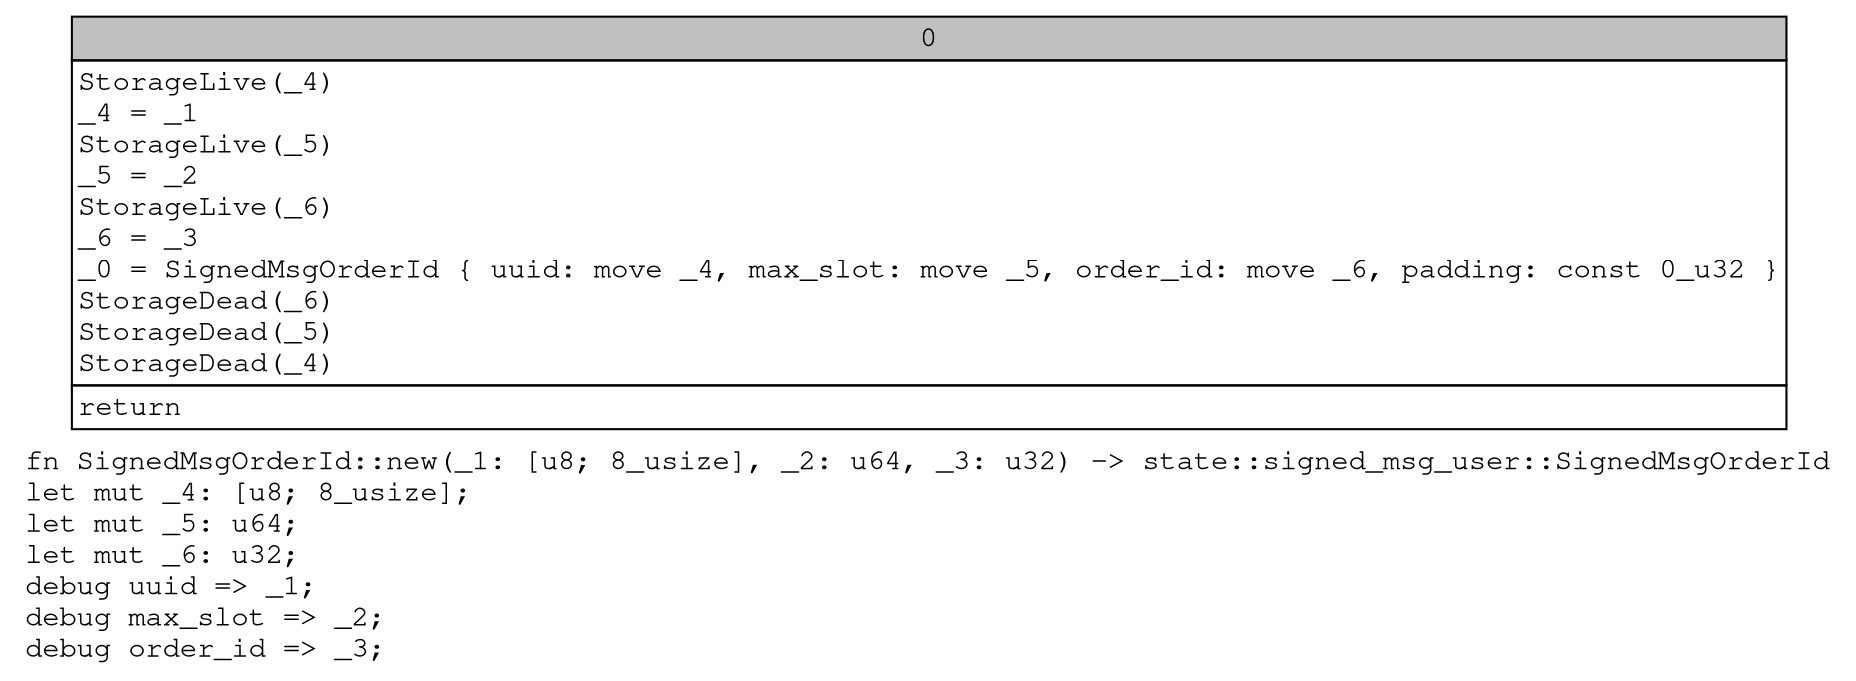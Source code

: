 digraph Mir_0_3944 {
    graph [fontname="Courier, monospace"];
    node [fontname="Courier, monospace"];
    edge [fontname="Courier, monospace"];
    label=<fn SignedMsgOrderId::new(_1: [u8; 8_usize], _2: u64, _3: u32) -&gt; state::signed_msg_user::SignedMsgOrderId<br align="left"/>let mut _4: [u8; 8_usize];<br align="left"/>let mut _5: u64;<br align="left"/>let mut _6: u32;<br align="left"/>debug uuid =&gt; _1;<br align="left"/>debug max_slot =&gt; _2;<br align="left"/>debug order_id =&gt; _3;<br align="left"/>>;
    bb0__0_3944 [shape="none", label=<<table border="0" cellborder="1" cellspacing="0"><tr><td bgcolor="gray" align="center" colspan="1">0</td></tr><tr><td align="left" balign="left">StorageLive(_4)<br/>_4 = _1<br/>StorageLive(_5)<br/>_5 = _2<br/>StorageLive(_6)<br/>_6 = _3<br/>_0 = SignedMsgOrderId { uuid: move _4, max_slot: move _5, order_id: move _6, padding: const 0_u32 }<br/>StorageDead(_6)<br/>StorageDead(_5)<br/>StorageDead(_4)<br/></td></tr><tr><td align="left">return</td></tr></table>>];
}
